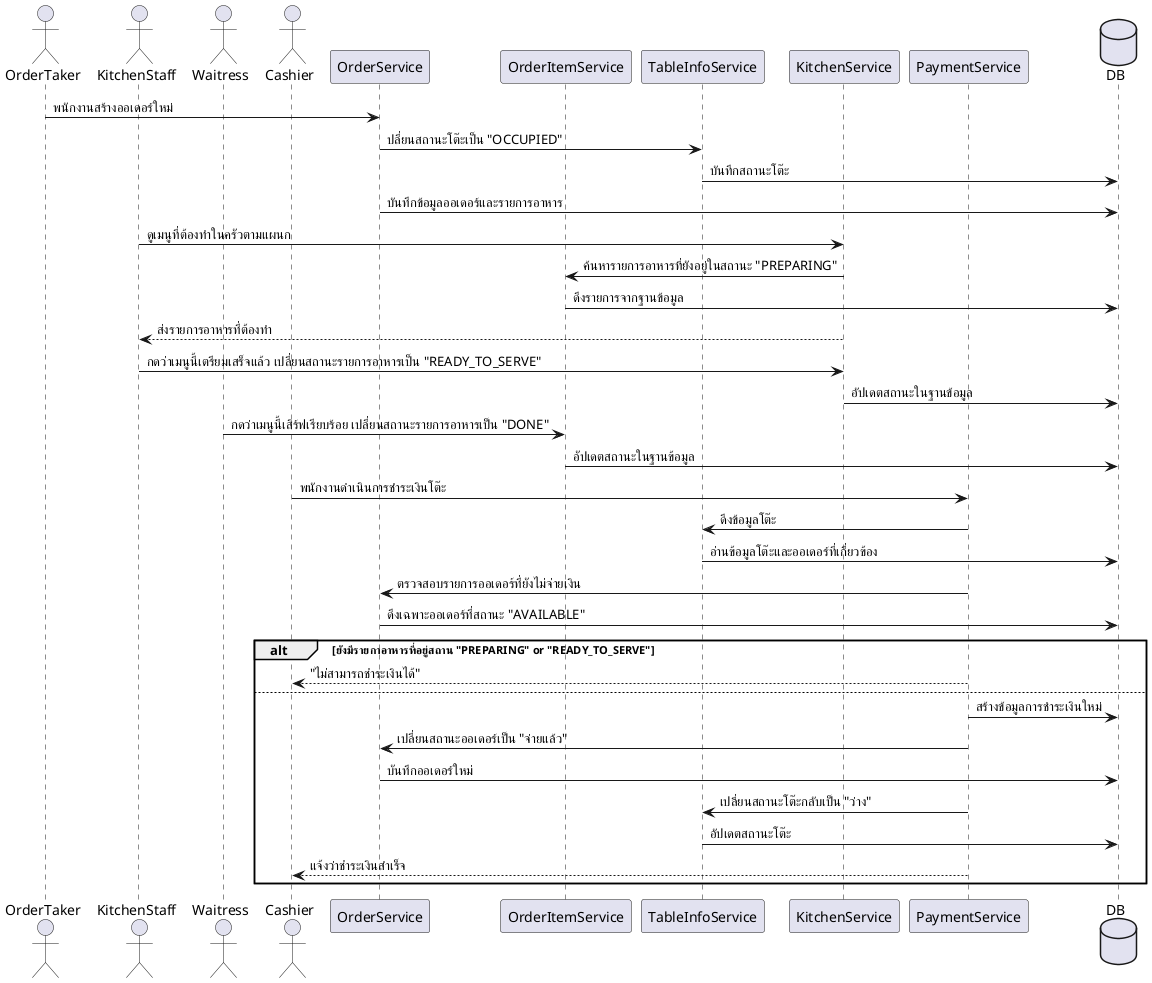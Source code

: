 @startuml
actor OrderTaker as ot
actor KitchenStaff as ks
actor Waitress as w
actor Cashier as c
participant OrderService
participant OrderItemService
participant TableInfoService
participant KitchenService
participant PaymentService
database DB


ot -> OrderService: พนักงานสร้างออเดอร์ใหม่
OrderService -> TableInfoService: ปลี่ยนสถานะโต๊ะเป็น "OCCUPIED"
TableInfoService -> DB: บันทึกสถานะโต๊ะ
OrderService -> DB: บันทึกข้อมูลออเดอร์และรายการอาหาร


ks -> KitchenService: ดูเมนูที่ต้องทำในครัวตามแผนก
KitchenService -> OrderItemService: ค้นหารายการอาหารที่ยังอยู่ในสถานะ "PREPARING"
OrderItemService -> DB: ดึงรายการจากฐานข้อมูล
KitchenService --> ks: ส่งรายการอาหารที่ต้องทำ


ks -> KitchenService: กดว่าเมนูนี้เตรียมเสร็จแล้ว เปลี่ยนสถานะรายการอาหารเป็น "READY_TO_SERVE"
KitchenService -> DB: อัปเดตสถานะในฐานข้อมูล

w -> OrderItemService: กดว่าเมนูนี้เสิร์ฟเรียบร้อย เปลี่ยนสถานะรายการอาหารเป็น "DONE"
OrderItemService -> DB: อัปเดตสถานะในฐานข้อมูล


c -> PaymentService: พนักงานดำเนินการชำระเงินโต๊ะ
PaymentService -> TableInfoService: ดึงข้อมูลโต๊ะ
TableInfoService -> DB: อ่านข้อมูลโต๊ะและออเดอร์ที่เกี่ยวข้อง

PaymentService -> OrderService: ตรวจสอบรายการออเดอร์ที่ยังไม่จ่ายเงิน
OrderService -> DB: ดึงเฉพาะออเดอร์ที่สถานะ "AVAILABLE"
'   ใช้คำผิด

alt ยังมีรายกาอาหารที่อยู่สถาน "PREPARING" or "READY_TO_SERVE"
    PaymentService --> c: "ไม่สามารถชำระเงินได้"
else
    PaymentService -> DB: สร้างข้อมูลการชำระเงินใหม่
    PaymentService -> OrderService: เปลี่ยนสถานะออเดอร์เป็น "จ่ายแล้ว"
    OrderService -> DB: บันทึกออเดอร์ใหม่
    PaymentService -> TableInfoService: เปลี่ยนสถานะโต๊ะกลับเป็น "ว่าง"
    TableInfoService -> DB: อัปเดตสถานะโต๊ะ
    PaymentService --> c: แจ้งว่าชำระเงินสำเร็จ
end

@enduml